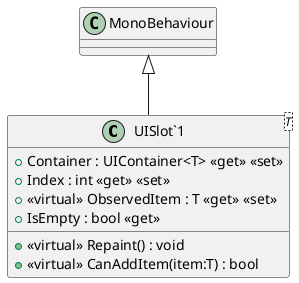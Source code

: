 @startuml
class "UISlot`1"<T> {
    + Container : UIContainer<T> <<get>> <<set>>
    + Index : int <<get>> <<set>>
    + <<virtual>> ObservedItem : T <<get>> <<set>>
    + IsEmpty : bool <<get>>
    + <<virtual>> Repaint() : void
    + <<virtual>> CanAddItem(item:T) : bool
}
MonoBehaviour <|-- "UISlot`1"
@enduml
